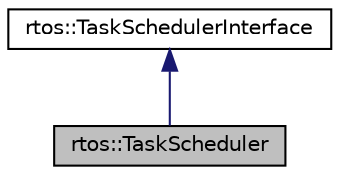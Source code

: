 digraph "rtos::TaskScheduler"
{
  edge [fontname="Helvetica",fontsize="10",labelfontname="Helvetica",labelfontsize="10"];
  node [fontname="Helvetica",fontsize="10",shape=record];
  Node1 [label="rtos::TaskScheduler",height=0.2,width=0.4,color="black", fillcolor="grey75", style="filled" fontcolor="black"];
  Node2 -> Node1 [dir="back",color="midnightblue",fontsize="10",style="solid",fontname="Helvetica"];
  Node2 [label="rtos::TaskSchedulerInterface",height=0.2,width=0.4,color="black", fillcolor="white", style="filled",URL="$da/df5/classrtos_1_1TaskSchedulerInterface.html"];
}
